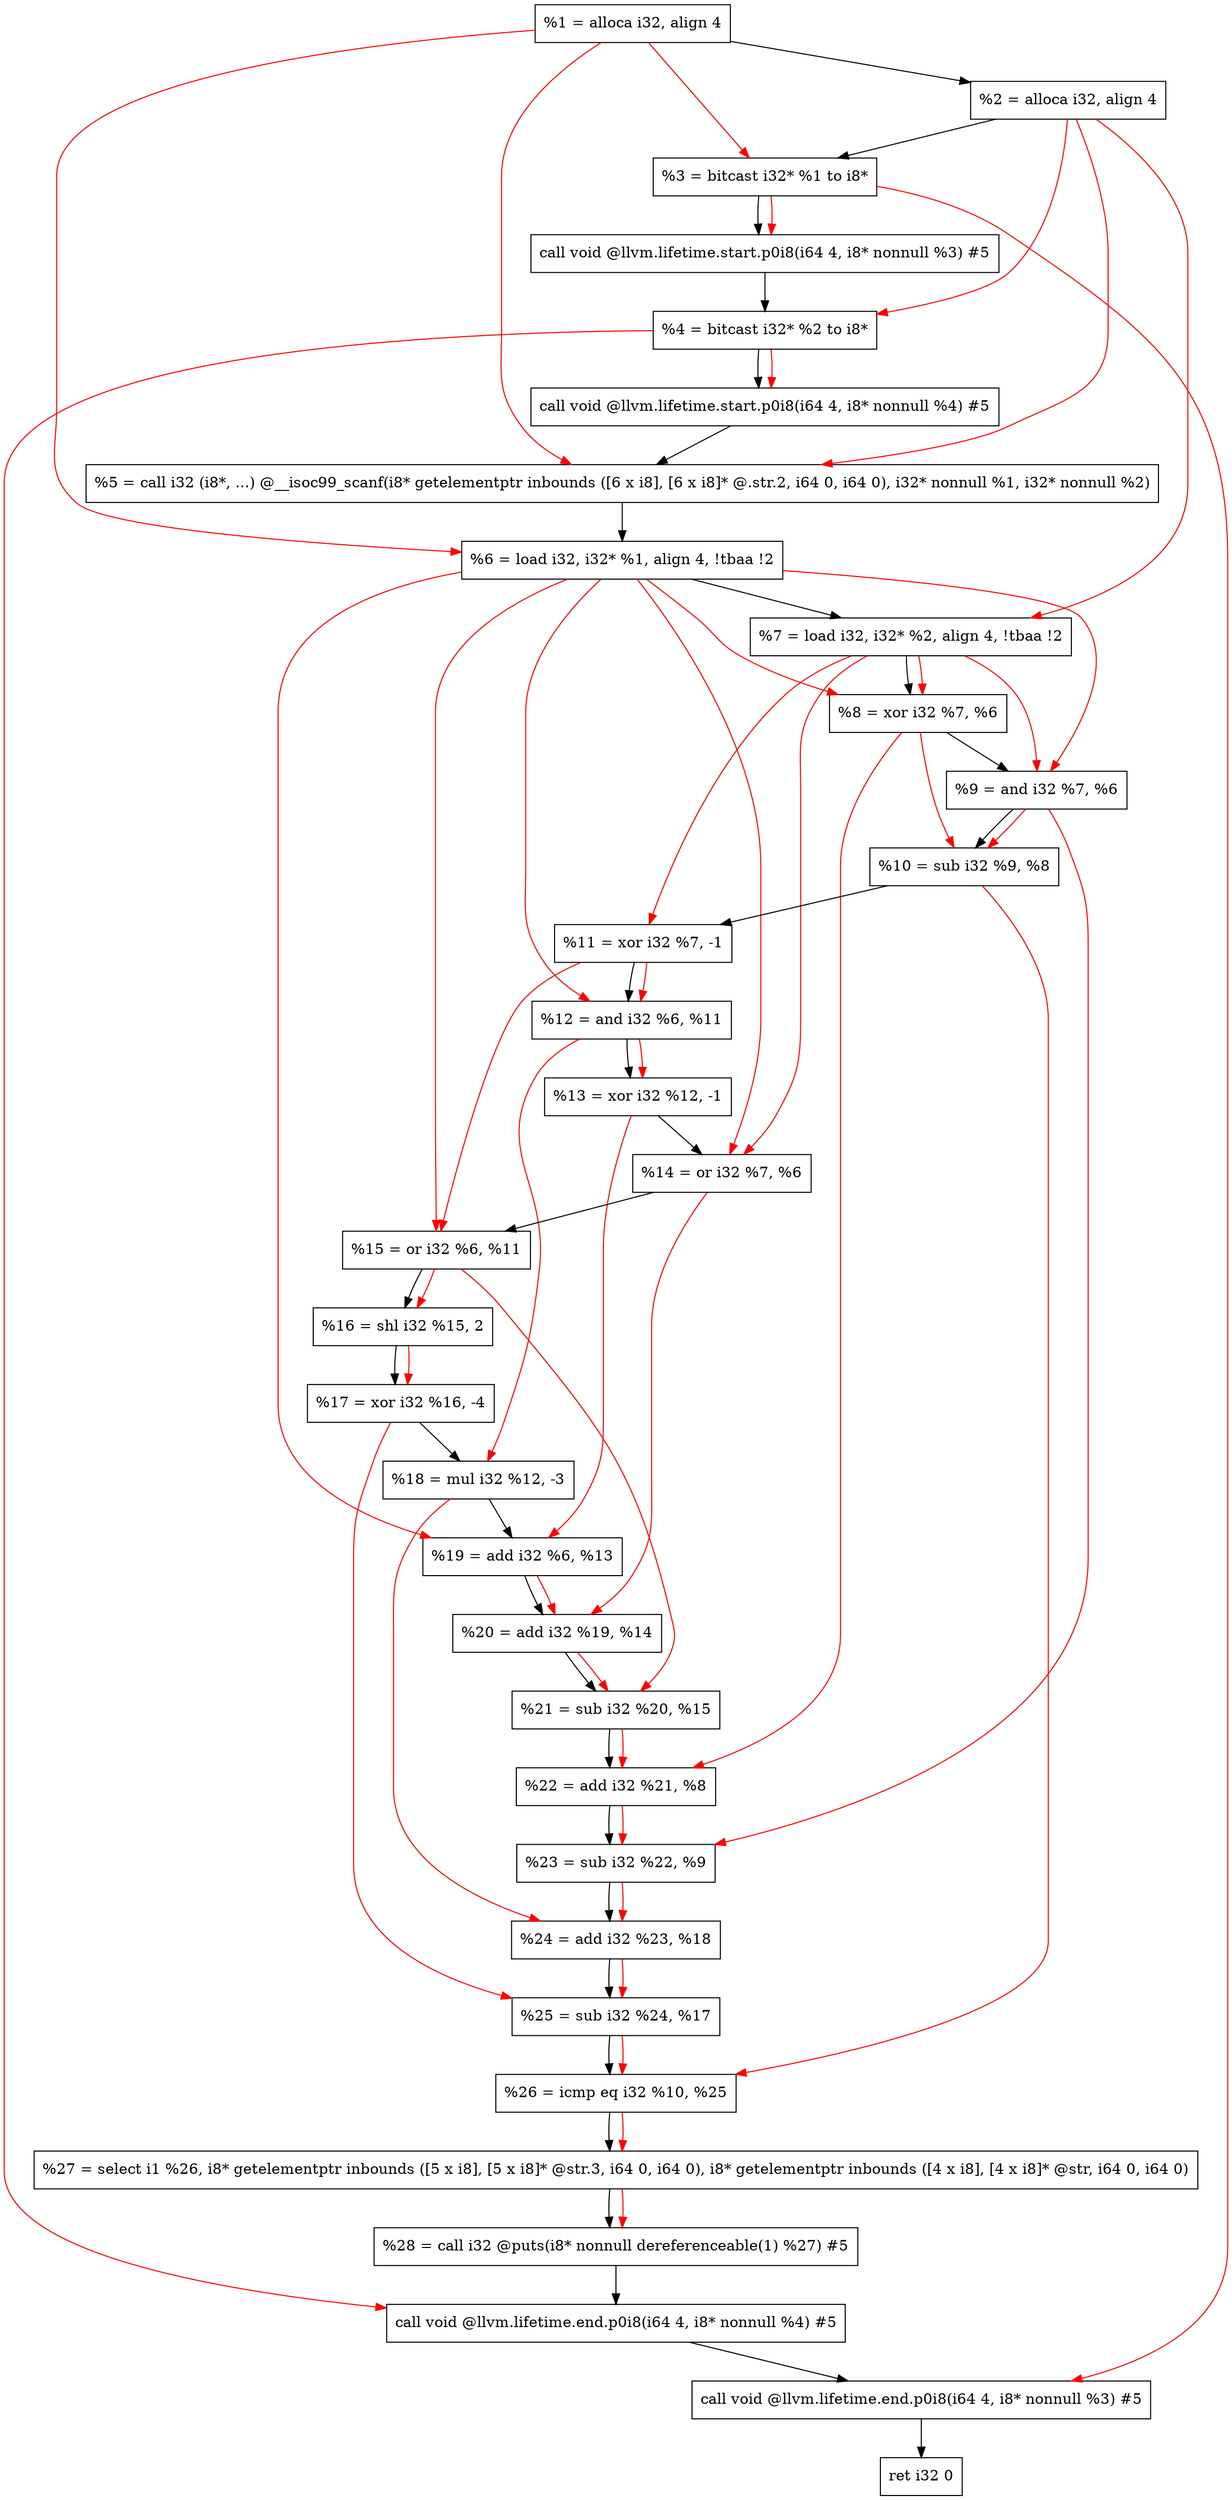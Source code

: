 digraph "DFG for'main' function" {
	Node0x59b9d8[shape=record, label="  %1 = alloca i32, align 4"];
	Node0x59ba88[shape=record, label="  %2 = alloca i32, align 4"];
	Node0x59bb18[shape=record, label="  %3 = bitcast i32* %1 to i8*"];
	Node0x59bf78[shape=record, label="  call void @llvm.lifetime.start.p0i8(i64 4, i8* nonnull %3) #5"];
	Node0x59c058[shape=record, label="  %4 = bitcast i32* %2 to i8*"];
	Node0x59c178[shape=record, label="  call void @llvm.lifetime.start.p0i8(i64 4, i8* nonnull %4) #5"];
	Node0x59c3b0[shape=record, label="  %5 = call i32 (i8*, ...) @__isoc99_scanf(i8* getelementptr inbounds ([6 x i8], [6 x i8]* @.str.2, i64 0, i64 0), i32* nonnull %1, i32* nonnull %2)"];
	Node0x59c468[shape=record, label="  %6 = load i32, i32* %1, align 4, !tbaa !2"];
	Node0x59d3d8[shape=record, label="  %7 = load i32, i32* %2, align 4, !tbaa !2"];
	Node0x59da60[shape=record, label="  %8 = xor i32 %7, %6"];
	Node0x59dad0[shape=record, label="  %9 = and i32 %7, %6"];
	Node0x59db40[shape=record, label="  %10 = sub i32 %9, %8"];
	Node0x59dbb0[shape=record, label="  %11 = xor i32 %7, -1"];
	Node0x59dc20[shape=record, label="  %12 = and i32 %6, %11"];
	Node0x59dc90[shape=record, label="  %13 = xor i32 %12, -1"];
	Node0x59dd00[shape=record, label="  %14 = or i32 %7, %6"];
	Node0x59dd70[shape=record, label="  %15 = or i32 %6, %11"];
	Node0x59dde0[shape=record, label="  %16 = shl i32 %15, 2"];
	Node0x59de50[shape=record, label="  %17 = xor i32 %16, -4"];
	Node0x59dec0[shape=record, label="  %18 = mul i32 %12, -3"];
	Node0x59df30[shape=record, label="  %19 = add i32 %6, %13"];
	Node0x59dfa0[shape=record, label="  %20 = add i32 %19, %14"];
	Node0x59e010[shape=record, label="  %21 = sub i32 %20, %15"];
	Node0x59e080[shape=record, label="  %22 = add i32 %21, %8"];
	Node0x59e0f0[shape=record, label="  %23 = sub i32 %22, %9"];
	Node0x59e160[shape=record, label="  %24 = add i32 %23, %18"];
	Node0x59e1d0[shape=record, label="  %25 = sub i32 %24, %17"];
	Node0x59e240[shape=record, label="  %26 = icmp eq i32 %10, %25"];
	Node0x53c9d8[shape=record, label="  %27 = select i1 %26, i8* getelementptr inbounds ([5 x i8], [5 x i8]* @str.3, i64 0, i64 0), i8* getelementptr inbounds ([4 x i8], [4 x i8]* @str, i64 0, i64 0)"];
	Node0x59e2d0[shape=record, label="  %28 = call i32 @puts(i8* nonnull dereferenceable(1) %27) #5"];
	Node0x59e528[shape=record, label="  call void @llvm.lifetime.end.p0i8(i64 4, i8* nonnull %4) #5"];
	Node0x59e688[shape=record, label="  call void @llvm.lifetime.end.p0i8(i64 4, i8* nonnull %3) #5"];
	Node0x59e748[shape=record, label="  ret i32 0"];
	Node0x59b9d8 -> Node0x59ba88;
	Node0x59ba88 -> Node0x59bb18;
	Node0x59bb18 -> Node0x59bf78;
	Node0x59bf78 -> Node0x59c058;
	Node0x59c058 -> Node0x59c178;
	Node0x59c178 -> Node0x59c3b0;
	Node0x59c3b0 -> Node0x59c468;
	Node0x59c468 -> Node0x59d3d8;
	Node0x59d3d8 -> Node0x59da60;
	Node0x59da60 -> Node0x59dad0;
	Node0x59dad0 -> Node0x59db40;
	Node0x59db40 -> Node0x59dbb0;
	Node0x59dbb0 -> Node0x59dc20;
	Node0x59dc20 -> Node0x59dc90;
	Node0x59dc90 -> Node0x59dd00;
	Node0x59dd00 -> Node0x59dd70;
	Node0x59dd70 -> Node0x59dde0;
	Node0x59dde0 -> Node0x59de50;
	Node0x59de50 -> Node0x59dec0;
	Node0x59dec0 -> Node0x59df30;
	Node0x59df30 -> Node0x59dfa0;
	Node0x59dfa0 -> Node0x59e010;
	Node0x59e010 -> Node0x59e080;
	Node0x59e080 -> Node0x59e0f0;
	Node0x59e0f0 -> Node0x59e160;
	Node0x59e160 -> Node0x59e1d0;
	Node0x59e1d0 -> Node0x59e240;
	Node0x59e240 -> Node0x53c9d8;
	Node0x53c9d8 -> Node0x59e2d0;
	Node0x59e2d0 -> Node0x59e528;
	Node0x59e528 -> Node0x59e688;
	Node0x59e688 -> Node0x59e748;
edge [color=red]
	Node0x59b9d8 -> Node0x59bb18;
	Node0x59bb18 -> Node0x59bf78;
	Node0x59ba88 -> Node0x59c058;
	Node0x59c058 -> Node0x59c178;
	Node0x59b9d8 -> Node0x59c3b0;
	Node0x59ba88 -> Node0x59c3b0;
	Node0x59b9d8 -> Node0x59c468;
	Node0x59ba88 -> Node0x59d3d8;
	Node0x59d3d8 -> Node0x59da60;
	Node0x59c468 -> Node0x59da60;
	Node0x59d3d8 -> Node0x59dad0;
	Node0x59c468 -> Node0x59dad0;
	Node0x59dad0 -> Node0x59db40;
	Node0x59da60 -> Node0x59db40;
	Node0x59d3d8 -> Node0x59dbb0;
	Node0x59c468 -> Node0x59dc20;
	Node0x59dbb0 -> Node0x59dc20;
	Node0x59dc20 -> Node0x59dc90;
	Node0x59d3d8 -> Node0x59dd00;
	Node0x59c468 -> Node0x59dd00;
	Node0x59c468 -> Node0x59dd70;
	Node0x59dbb0 -> Node0x59dd70;
	Node0x59dd70 -> Node0x59dde0;
	Node0x59dde0 -> Node0x59de50;
	Node0x59dc20 -> Node0x59dec0;
	Node0x59c468 -> Node0x59df30;
	Node0x59dc90 -> Node0x59df30;
	Node0x59df30 -> Node0x59dfa0;
	Node0x59dd00 -> Node0x59dfa0;
	Node0x59dfa0 -> Node0x59e010;
	Node0x59dd70 -> Node0x59e010;
	Node0x59e010 -> Node0x59e080;
	Node0x59da60 -> Node0x59e080;
	Node0x59e080 -> Node0x59e0f0;
	Node0x59dad0 -> Node0x59e0f0;
	Node0x59e0f0 -> Node0x59e160;
	Node0x59dec0 -> Node0x59e160;
	Node0x59e160 -> Node0x59e1d0;
	Node0x59de50 -> Node0x59e1d0;
	Node0x59db40 -> Node0x59e240;
	Node0x59e1d0 -> Node0x59e240;
	Node0x59e240 -> Node0x53c9d8;
	Node0x53c9d8 -> Node0x59e2d0;
	Node0x59c058 -> Node0x59e528;
	Node0x59bb18 -> Node0x59e688;
}
